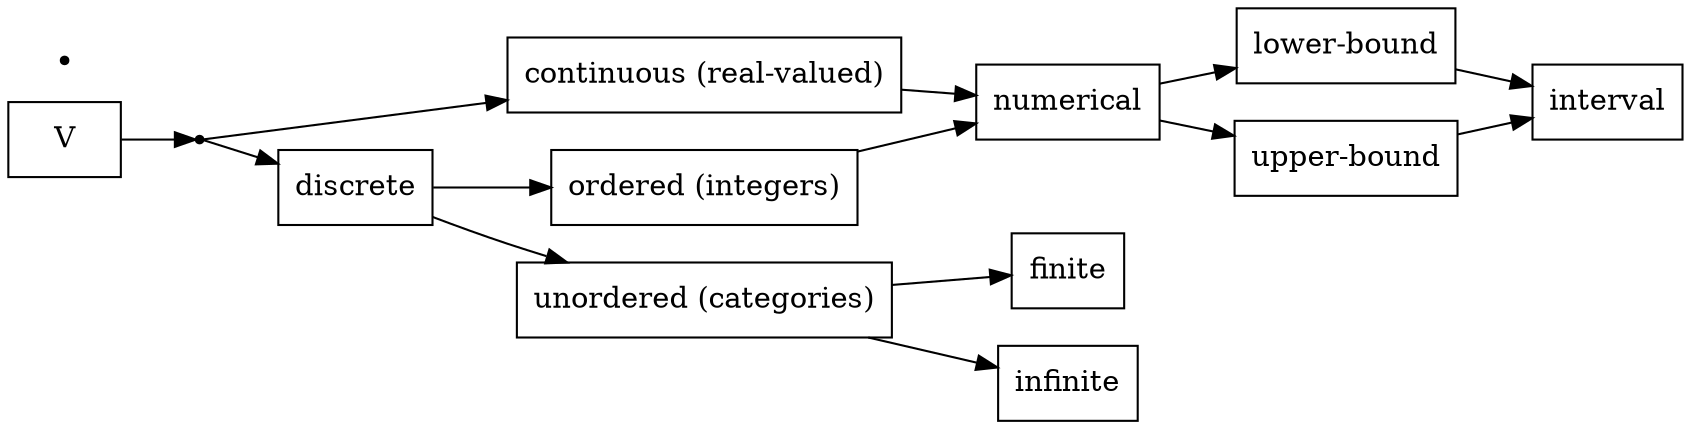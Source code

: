 digraph{

//graph [splines=ortho]
rankdir=LR;

node [shape=point]

dummy1, dummy2 

node [shape=box];
{rank=same; continuous, ordered, unordered}

continuous [label="continuous (real-valued)"]
ordered [label="ordered (integers)"]
unordered [label="unordered (categories)"]

V -> dummy1
dummy1 -> continuous
dummy1 -> discrete

discrete -> ordered
discrete -> unordered

ordered   -> numerical
continuous -> numerical

numerical -> "lower-bound"
numerical -> "upper-bound"

"lower-bound" -> interval
"upper-bound" -> interval

unordered -> finite
unordered -> infinite

}
